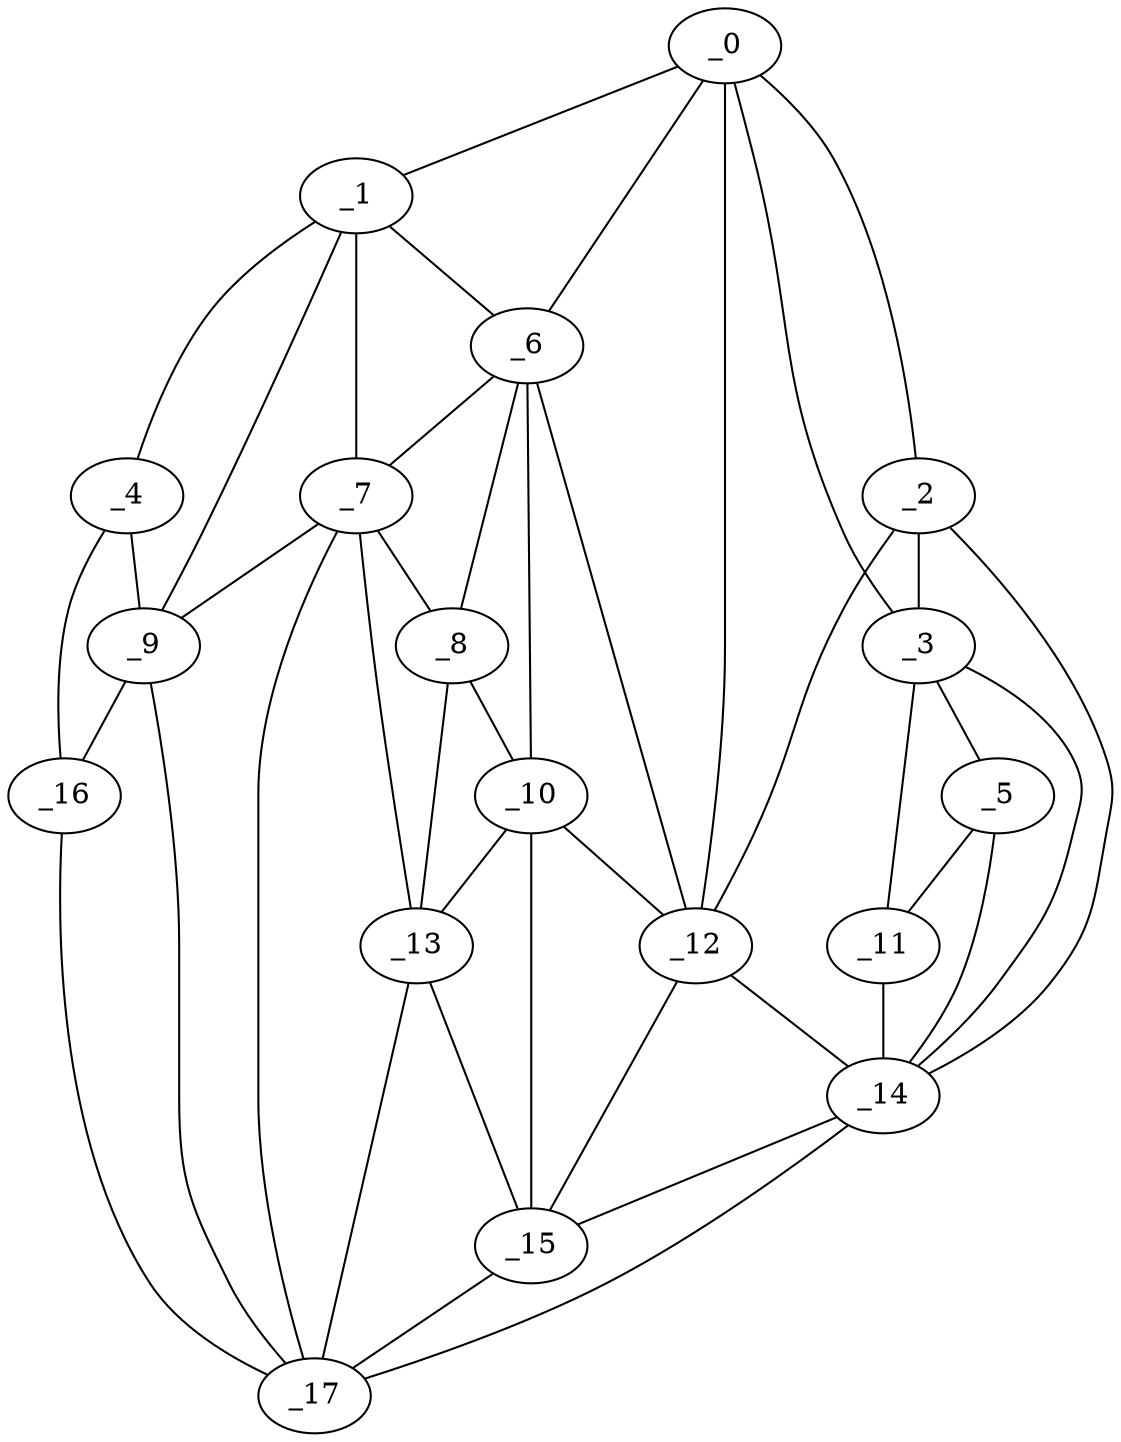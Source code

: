 graph "obj33__300.gxl" {
	_0	 [x=50,
		y=55];
	_1	 [x=51,
		y=122];
	_0 -- _1	 [valence=1];
	_2	 [x=52,
		y=50];
	_0 -- _2	 [valence=1];
	_3	 [x=55,
		y=35];
	_0 -- _3	 [valence=1];
	_6	 [x=66,
		y=84];
	_0 -- _6	 [valence=2];
	_12	 [x=77,
		y=66];
	_0 -- _12	 [valence=1];
	_4	 [x=57,
		y=123];
	_1 -- _4	 [valence=1];
	_1 -- _6	 [valence=2];
	_7	 [x=67,
		y=95];
	_1 -- _7	 [valence=2];
	_9	 [x=69,
		y=107];
	_1 -- _9	 [valence=2];
	_2 -- _3	 [valence=2];
	_2 -- _12	 [valence=2];
	_14	 [x=79,
		y=44];
	_2 -- _14	 [valence=1];
	_5	 [x=64,
		y=2];
	_3 -- _5	 [valence=1];
	_11	 [x=75,
		y=33];
	_3 -- _11	 [valence=2];
	_3 -- _14	 [valence=2];
	_4 -- _9	 [valence=2];
	_16	 [x=80,
		y=107];
	_4 -- _16	 [valence=1];
	_5 -- _11	 [valence=2];
	_5 -- _14	 [valence=1];
	_6 -- _7	 [valence=2];
	_8	 [x=68,
		y=89];
	_6 -- _8	 [valence=2];
	_10	 [x=72,
		y=83];
	_6 -- _10	 [valence=1];
	_6 -- _12	 [valence=1];
	_7 -- _8	 [valence=1];
	_7 -- _9	 [valence=1];
	_13	 [x=77,
		y=88];
	_7 -- _13	 [valence=2];
	_17	 [x=81,
		y=100];
	_7 -- _17	 [valence=2];
	_8 -- _10	 [valence=2];
	_8 -- _13	 [valence=1];
	_9 -- _16	 [valence=2];
	_9 -- _17	 [valence=2];
	_10 -- _12	 [valence=2];
	_10 -- _13	 [valence=2];
	_15	 [x=79,
		y=79];
	_10 -- _15	 [valence=2];
	_11 -- _14	 [valence=1];
	_12 -- _14	 [valence=2];
	_12 -- _15	 [valence=2];
	_13 -- _15	 [valence=2];
	_13 -- _17	 [valence=2];
	_14 -- _15	 [valence=2];
	_14 -- _17	 [valence=1];
	_15 -- _17	 [valence=1];
	_16 -- _17	 [valence=1];
}
